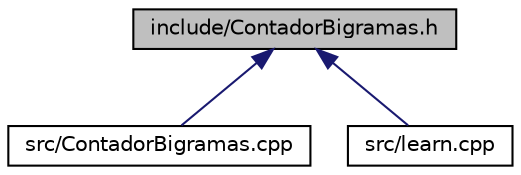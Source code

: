 digraph "include/ContadorBigramas.h"
{
  edge [fontname="Helvetica",fontsize="10",labelfontname="Helvetica",labelfontsize="10"];
  node [fontname="Helvetica",fontsize="10",shape=record];
  Node4 [label="include/ContadorBigramas.h",height=0.2,width=0.4,color="black", fillcolor="grey75", style="filled", fontcolor="black"];
  Node4 -> Node5 [dir="back",color="midnightblue",fontsize="10",style="solid",fontname="Helvetica"];
  Node5 [label="src/ContadorBigramas.cpp",height=0.2,width=0.4,color="black", fillcolor="white", style="filled",URL="$ContadorBigramas_8cpp.html"];
  Node4 -> Node6 [dir="back",color="midnightblue",fontsize="10",style="solid",fontname="Helvetica"];
  Node6 [label="src/learn.cpp",height=0.2,width=0.4,color="black", fillcolor="white", style="filled",URL="$learn_8cpp.html"];
}
